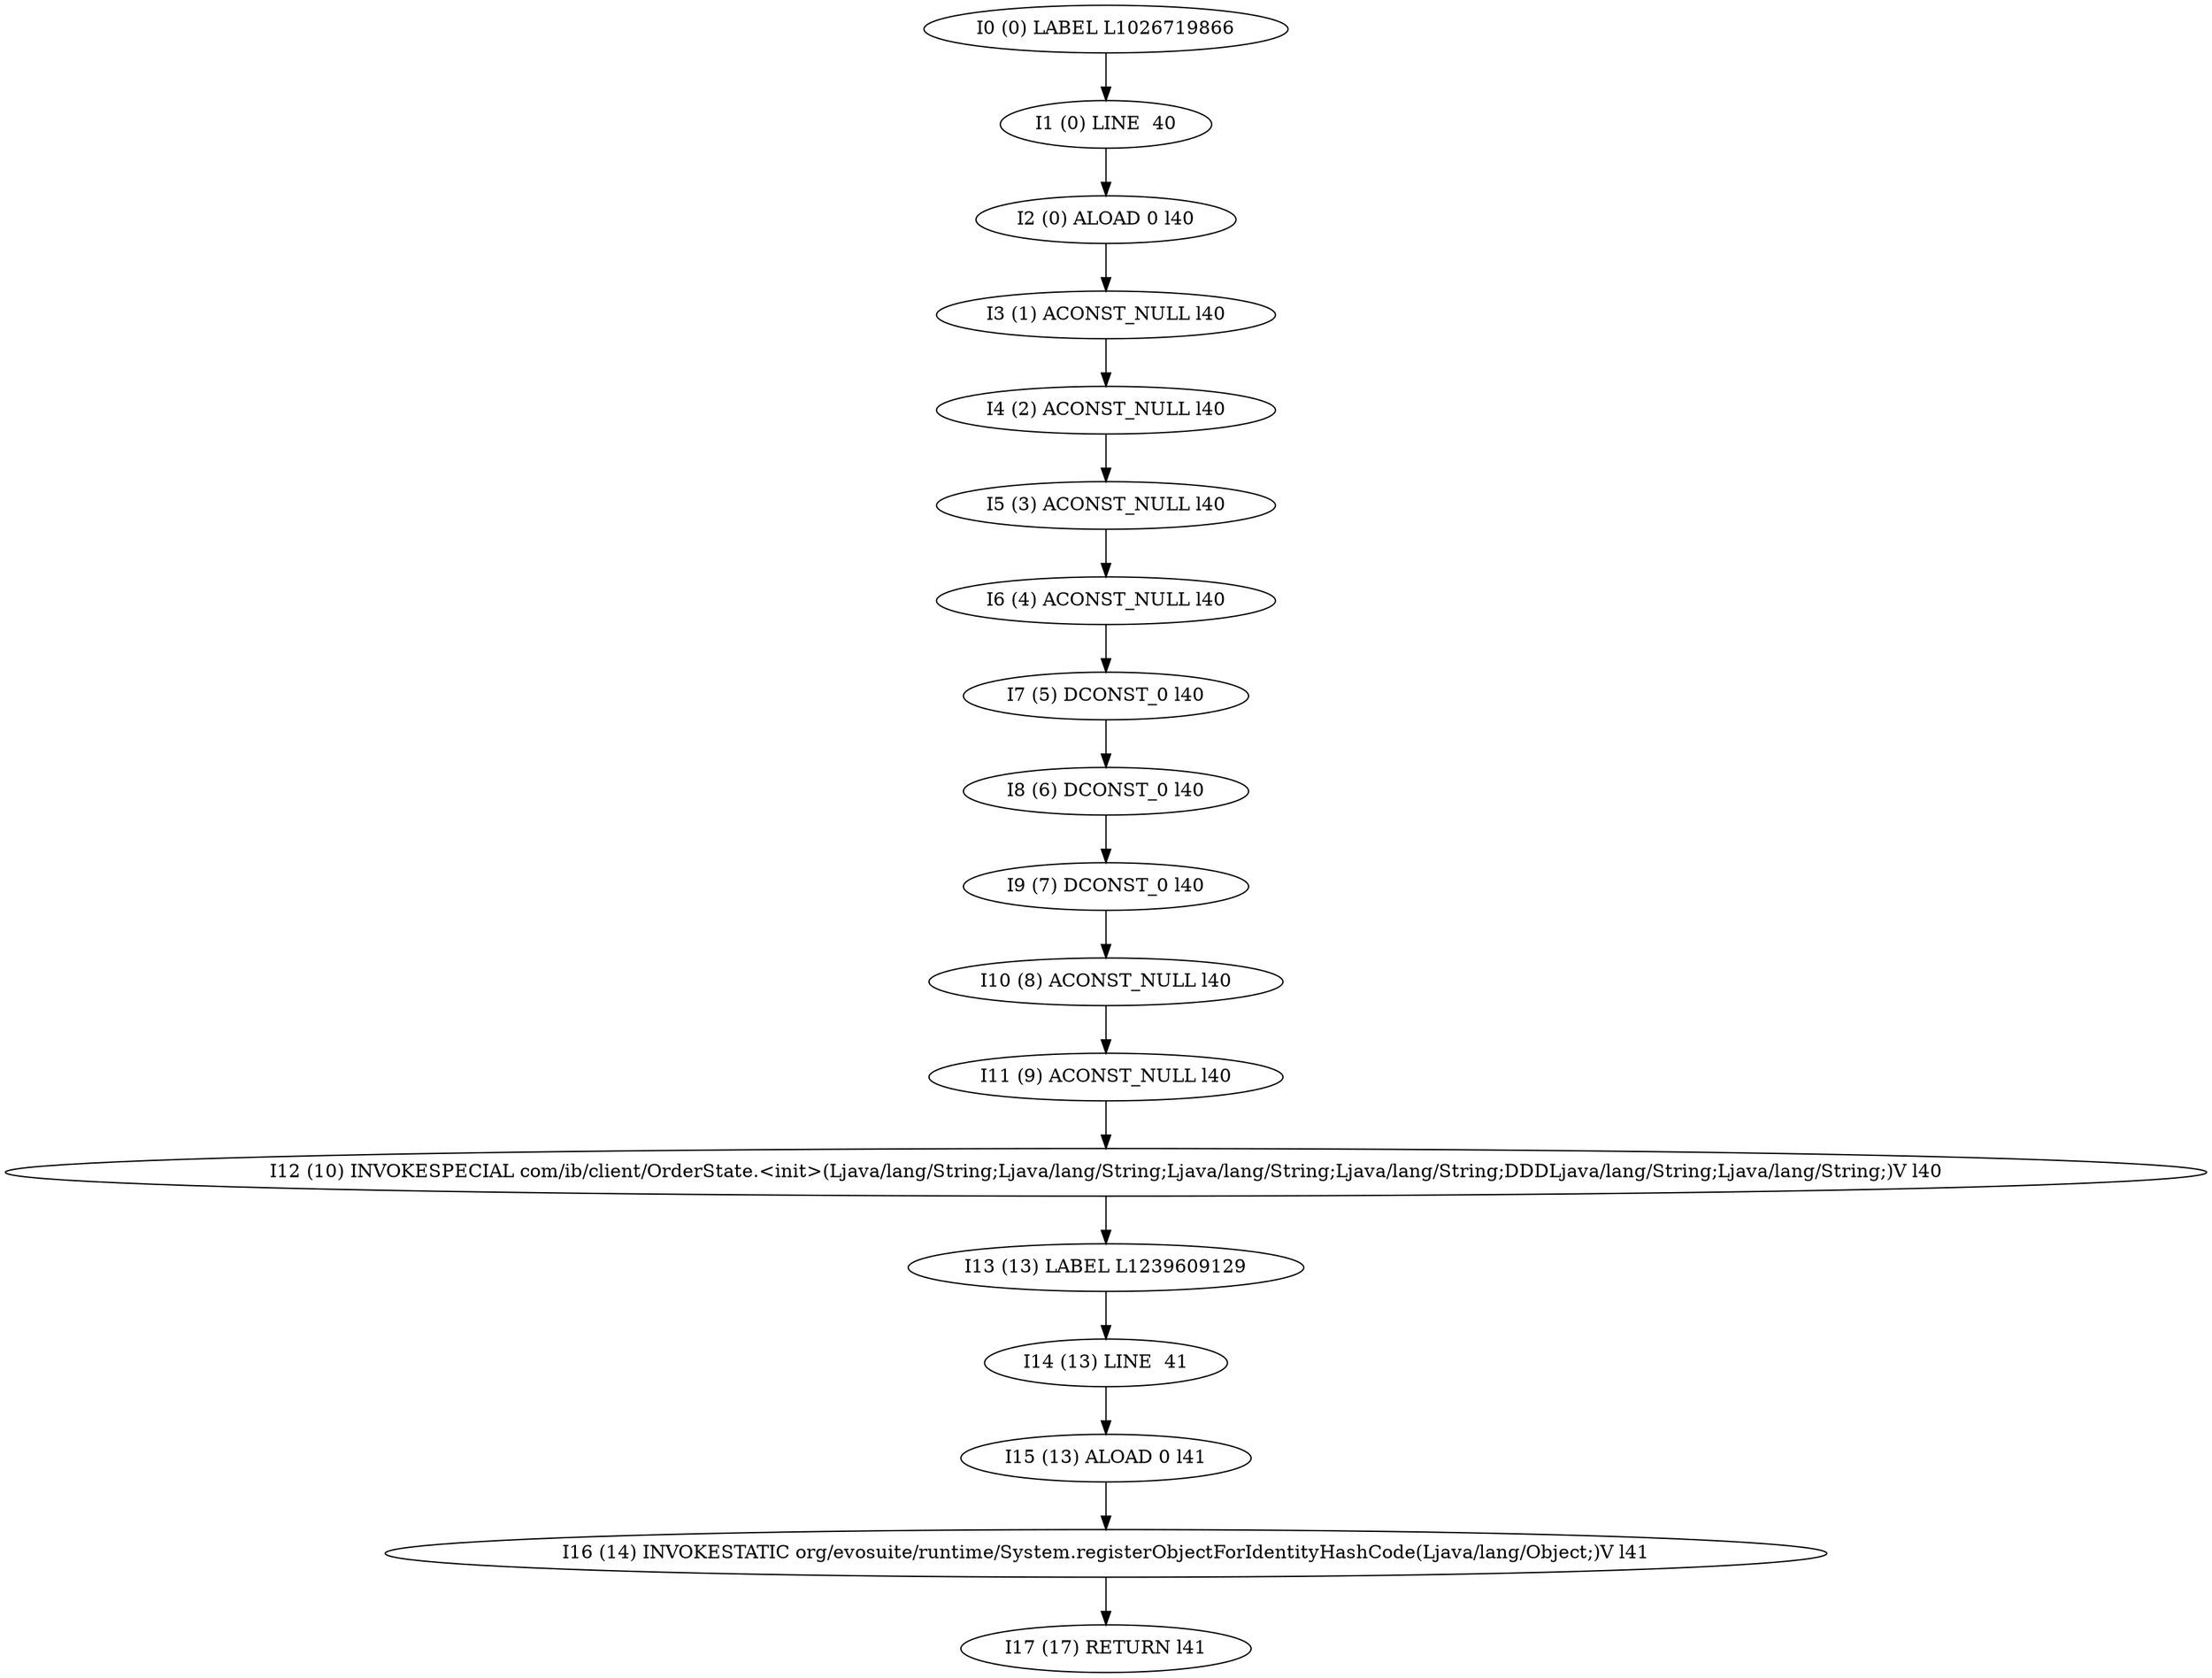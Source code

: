 digraph G {
  1 [ label="I0 (0) LABEL L1026719866" ];
  2 [ label="I1 (0) LINE  40" ];
  3 [ label="I2 (0) ALOAD 0 l40" ];
  4 [ label="I3 (1) ACONST_NULL l40" ];
  5 [ label="I4 (2) ACONST_NULL l40" ];
  6 [ label="I5 (3) ACONST_NULL l40" ];
  7 [ label="I6 (4) ACONST_NULL l40" ];
  8 [ label="I7 (5) DCONST_0 l40" ];
  9 [ label="I8 (6) DCONST_0 l40" ];
  10 [ label="I9 (7) DCONST_0 l40" ];
  11 [ label="I10 (8) ACONST_NULL l40" ];
  12 [ label="I11 (9) ACONST_NULL l40" ];
  13 [ label="I12 (10) INVOKESPECIAL com/ib/client/OrderState.<init>(Ljava/lang/String;Ljava/lang/String;Ljava/lang/String;Ljava/lang/String;DDDLjava/lang/String;Ljava/lang/String;)V l40" ];
  14 [ label="I13 (13) LABEL L1239609129" ];
  15 [ label="I14 (13) LINE  41" ];
  16 [ label="I15 (13) ALOAD 0 l41" ];
  17 [ label="I16 (14) INVOKESTATIC org/evosuite/runtime/System.registerObjectForIdentityHashCode(Ljava/lang/Object;)V l41" ];
  18 [ label="I17 (17) RETURN l41" ];
  1 -> 2 [ label="" ];
  2 -> 3 [ label="" ];
  3 -> 4 [ label="" ];
  4 -> 5 [ label="" ];
  5 -> 6 [ label="" ];
  6 -> 7 [ label="" ];
  7 -> 8 [ label="" ];
  8 -> 9 [ label="" ];
  9 -> 10 [ label="" ];
  10 -> 11 [ label="" ];
  11 -> 12 [ label="" ];
  12 -> 13 [ label="" ];
  13 -> 14 [ label="" ];
  14 -> 15 [ label="" ];
  15 -> 16 [ label="" ];
  16 -> 17 [ label="" ];
  17 -> 18 [ label="" ];
}
